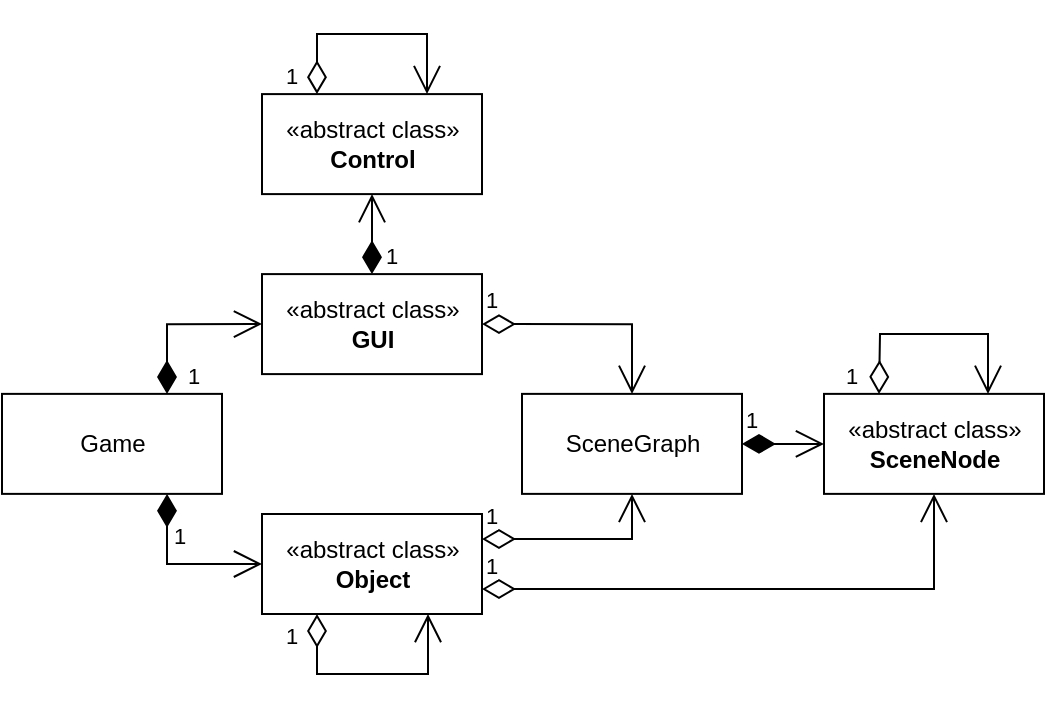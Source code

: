 <mxfile version="17.5.0" type="device"><diagram id="5iCzJnY9_Bu6fkjVrB6V" name="Page-1"><mxGraphModel dx="981" dy="526" grid="1" gridSize="10" guides="1" tooltips="1" connect="1" arrows="1" fold="1" page="1" pageScale="1" pageWidth="827" pageHeight="1169" math="0" shadow="0"><root><mxCell id="0"/><mxCell id="1" parent="0"/><mxCell id="uTP3-6Tl8QW6zvaq_C_5-1" value="Game" style="html=1;" vertex="1" parent="1"><mxGeometry x="40" y="199.94" width="110" height="50" as="geometry"/></mxCell><mxCell id="uTP3-6Tl8QW6zvaq_C_5-2" value="«abstract class»&lt;br&gt;&lt;b&gt;Object&lt;/b&gt;" style="html=1;" vertex="1" parent="1"><mxGeometry x="170" y="260" width="110" height="50" as="geometry"/></mxCell><mxCell id="uTP3-6Tl8QW6zvaq_C_5-3" value="«abstract class»&lt;br&gt;&lt;b&gt;SceneNode&lt;/b&gt;" style="html=1;" vertex="1" parent="1"><mxGeometry x="451" y="199.94" width="110" height="50" as="geometry"/></mxCell><mxCell id="uTP3-6Tl8QW6zvaq_C_5-4" value="1" style="endArrow=open;html=1;endSize=12;startArrow=diamondThin;startSize=14;startFill=1;edgeStyle=orthogonalEdgeStyle;align=left;verticalAlign=bottom;rounded=0;exitX=0.75;exitY=1;exitDx=0;exitDy=0;entryX=0;entryY=0.5;entryDx=0;entryDy=0;" edge="1" parent="1" source="uTP3-6Tl8QW6zvaq_C_5-1" target="uTP3-6Tl8QW6zvaq_C_5-2"><mxGeometry x="-0.104" y="5" relative="1" as="geometry"><mxPoint x="130" y="419.94" as="sourcePoint"/><mxPoint x="290" y="419.94" as="targetPoint"/><mxPoint as="offset"/></mxGeometry></mxCell><mxCell id="uTP3-6Tl8QW6zvaq_C_5-7" value="1" style="endArrow=open;html=1;endSize=12;startArrow=diamondThin;startSize=14;startFill=0;edgeStyle=orthogonalEdgeStyle;align=left;verticalAlign=bottom;rounded=0;exitX=0.25;exitY=1;exitDx=0;exitDy=0;entryX=0.75;entryY=1;entryDx=0;entryDy=0;" edge="1" parent="1" source="uTP3-6Tl8QW6zvaq_C_5-2" target="uTP3-6Tl8QW6zvaq_C_5-2"><mxGeometry x="-0.655" y="-18" relative="1" as="geometry"><mxPoint x="350" y="310" as="sourcePoint"/><mxPoint x="510" y="310" as="targetPoint"/><Array as="points"><mxPoint x="198" y="340.06"/><mxPoint x="253" y="340.06"/><mxPoint x="253" y="310.06"/></Array><mxPoint as="offset"/></mxGeometry></mxCell><mxCell id="uTP3-6Tl8QW6zvaq_C_5-8" value="SceneGraph" style="html=1;" vertex="1" parent="1"><mxGeometry x="300" y="199.94" width="110" height="50" as="geometry"/></mxCell><mxCell id="uTP3-6Tl8QW6zvaq_C_5-15" value="«abstract class»&lt;br&gt;&lt;b&gt;GUI&lt;/b&gt;" style="html=1;" vertex="1" parent="1"><mxGeometry x="170" y="140.05" width="110" height="50" as="geometry"/></mxCell><mxCell id="uTP3-6Tl8QW6zvaq_C_5-16" value="1" style="endArrow=open;html=1;endSize=12;startArrow=diamondThin;startSize=14;startFill=1;edgeStyle=orthogonalEdgeStyle;align=left;verticalAlign=bottom;rounded=0;entryX=0;entryY=0.5;entryDx=0;entryDy=0;exitX=0.75;exitY=0;exitDx=0;exitDy=0;" edge="1" parent="1" source="uTP3-6Tl8QW6zvaq_C_5-1" target="uTP3-6Tl8QW6zvaq_C_5-15"><mxGeometry x="-1" y="-8" relative="1" as="geometry"><mxPoint x="123" y="200" as="sourcePoint"/><mxPoint x="160" y="170" as="targetPoint"/><Array as="points"><mxPoint x="123" y="165"/></Array><mxPoint as="offset"/></mxGeometry></mxCell><mxCell id="uTP3-6Tl8QW6zvaq_C_5-18" value="«abstract class»&lt;br&gt;&lt;b&gt;Control&lt;/b&gt;" style="html=1;" vertex="1" parent="1"><mxGeometry x="170" y="50.05" width="110" height="50" as="geometry"/></mxCell><mxCell id="uTP3-6Tl8QW6zvaq_C_5-19" value="1" style="endArrow=open;html=1;endSize=12;startArrow=diamondThin;startSize=14;startFill=1;edgeStyle=orthogonalEdgeStyle;align=left;verticalAlign=bottom;rounded=0;exitX=0.5;exitY=0;exitDx=0;exitDy=0;entryX=0.5;entryY=1;entryDx=0;entryDy=0;" edge="1" parent="1" source="uTP3-6Tl8QW6zvaq_C_5-15" target="uTP3-6Tl8QW6zvaq_C_5-18"><mxGeometry x="-1" y="-5" relative="1" as="geometry"><mxPoint x="270" y="200.11" as="sourcePoint"/><mxPoint x="430" y="200.11" as="targetPoint"/><Array as="points"/><mxPoint as="offset"/></mxGeometry></mxCell><mxCell id="uTP3-6Tl8QW6zvaq_C_5-20" value="1" style="endArrow=open;html=1;endSize=12;startArrow=diamondThin;startSize=14;startFill=0;edgeStyle=orthogonalEdgeStyle;align=left;verticalAlign=bottom;rounded=0;entryX=0.75;entryY=0;entryDx=0;entryDy=0;exitX=0.25;exitY=0;exitDx=0;exitDy=0;" edge="1" parent="1" source="uTP3-6Tl8QW6zvaq_C_5-18" target="uTP3-6Tl8QW6zvaq_C_5-18"><mxGeometry x="-1" y="18" relative="1" as="geometry"><mxPoint x="198" y="50.05" as="sourcePoint"/><mxPoint x="260" y="130.05" as="targetPoint"/><Array as="points"><mxPoint x="198" y="20.05"/><mxPoint x="253" y="20.05"/></Array><mxPoint as="offset"/></mxGeometry></mxCell><mxCell id="uTP3-6Tl8QW6zvaq_C_5-22" value="1" style="endArrow=open;html=1;endSize=12;startArrow=diamondThin;startSize=14;startFill=0;edgeStyle=orthogonalEdgeStyle;align=left;verticalAlign=bottom;rounded=0;exitX=1;exitY=0.5;exitDx=0;exitDy=0;entryX=0.5;entryY=0;entryDx=0;entryDy=0;" edge="1" parent="1" source="uTP3-6Tl8QW6zvaq_C_5-15" target="uTP3-6Tl8QW6zvaq_C_5-8"><mxGeometry x="-1" y="3" relative="1" as="geometry"><mxPoint x="380" y="200" as="sourcePoint"/><mxPoint x="540" y="200" as="targetPoint"/></mxGeometry></mxCell><mxCell id="uTP3-6Tl8QW6zvaq_C_5-23" value="1" style="endArrow=open;html=1;endSize=12;startArrow=diamondThin;startSize=14;startFill=1;edgeStyle=orthogonalEdgeStyle;align=left;verticalAlign=bottom;rounded=0;exitX=1;exitY=0.5;exitDx=0;exitDy=0;entryX=0;entryY=0.5;entryDx=0;entryDy=0;" edge="1" parent="1" source="uTP3-6Tl8QW6zvaq_C_5-8" target="uTP3-6Tl8QW6zvaq_C_5-3"><mxGeometry x="-1" y="3" relative="1" as="geometry"><mxPoint x="361" y="320" as="sourcePoint"/><mxPoint x="521" y="320" as="targetPoint"/></mxGeometry></mxCell><mxCell id="uTP3-6Tl8QW6zvaq_C_5-25" value="1" style="endArrow=open;html=1;endSize=12;startArrow=diamondThin;startSize=14;startFill=0;edgeStyle=orthogonalEdgeStyle;align=left;verticalAlign=bottom;rounded=0;exitX=1;exitY=0.25;exitDx=0;exitDy=0;entryX=0.5;entryY=1;entryDx=0;entryDy=0;" edge="1" parent="1" source="uTP3-6Tl8QW6zvaq_C_5-2" target="uTP3-6Tl8QW6zvaq_C_5-8"><mxGeometry x="-1" y="3" relative="1" as="geometry"><mxPoint x="320" y="330" as="sourcePoint"/><mxPoint x="480" y="330" as="targetPoint"/></mxGeometry></mxCell><mxCell id="uTP3-6Tl8QW6zvaq_C_5-26" value="1" style="endArrow=open;html=1;endSize=12;startArrow=diamondThin;startSize=14;startFill=0;edgeStyle=orthogonalEdgeStyle;align=left;verticalAlign=bottom;rounded=0;exitX=1;exitY=0.75;exitDx=0;exitDy=0;entryX=0.5;entryY=1;entryDx=0;entryDy=0;" edge="1" parent="1" source="uTP3-6Tl8QW6zvaq_C_5-2" target="uTP3-6Tl8QW6zvaq_C_5-3"><mxGeometry x="-1" y="3" relative="1" as="geometry"><mxPoint x="370" y="310" as="sourcePoint"/><mxPoint x="530" y="310" as="targetPoint"/></mxGeometry></mxCell><mxCell id="uTP3-6Tl8QW6zvaq_C_5-28" value="1" style="endArrow=open;html=1;endSize=12;startArrow=diamondThin;startSize=14;startFill=0;edgeStyle=orthogonalEdgeStyle;align=left;verticalAlign=bottom;rounded=0;exitX=0.25;exitY=0;exitDx=0;exitDy=0;" edge="1" parent="1" source="uTP3-6Tl8QW6zvaq_C_5-3" target="uTP3-6Tl8QW6zvaq_C_5-3"><mxGeometry x="-1" y="19" relative="1" as="geometry"><mxPoint x="478.5" y="199.94" as="sourcePoint"/><mxPoint x="560" y="180" as="targetPoint"/><Array as="points"><mxPoint x="479" y="170"/></Array><mxPoint as="offset"/></mxGeometry></mxCell></root></mxGraphModel></diagram></mxfile>